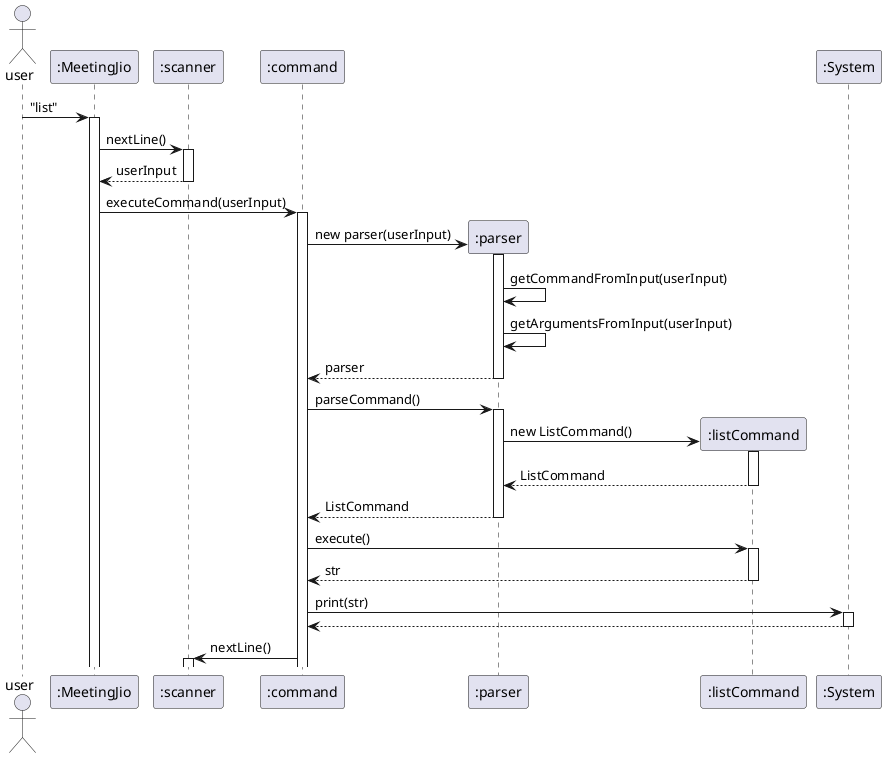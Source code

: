 @startuml
actor user

user -> ":MeetingJio" ++ : "list"
":MeetingJio" -> ":scanner" ++: nextLine()
":scanner" --> ":MeetingJio" --: userInput
":MeetingJio" -> ":command" ++: executeCommand(userInput)
create ":parser"
":command" -> ":parser" ++: new parser(userInput)
":parser" -> ":parser" : getCommandFromInput(userInput)
":parser" -> ":parser" : getArgumentsFromInput(userInput)
":parser" --> ":command" --: parser
":command" -> ":parser" ++: parseCommand()
create ":listCommand"
":parser" -> ":listCommand" ++: new ListCommand()
":listCommand" --> ":parser" --: ListCommand
":parser" --> ":command" --: ListCommand
":command" -> ":listCommand" ++: execute()
":listCommand" --> ":command" --: str
":command" -> ":System" ++: print(str)
":System" --> ":command" --:
":command" -> ":scanner"++ : nextLine()
@enduml





